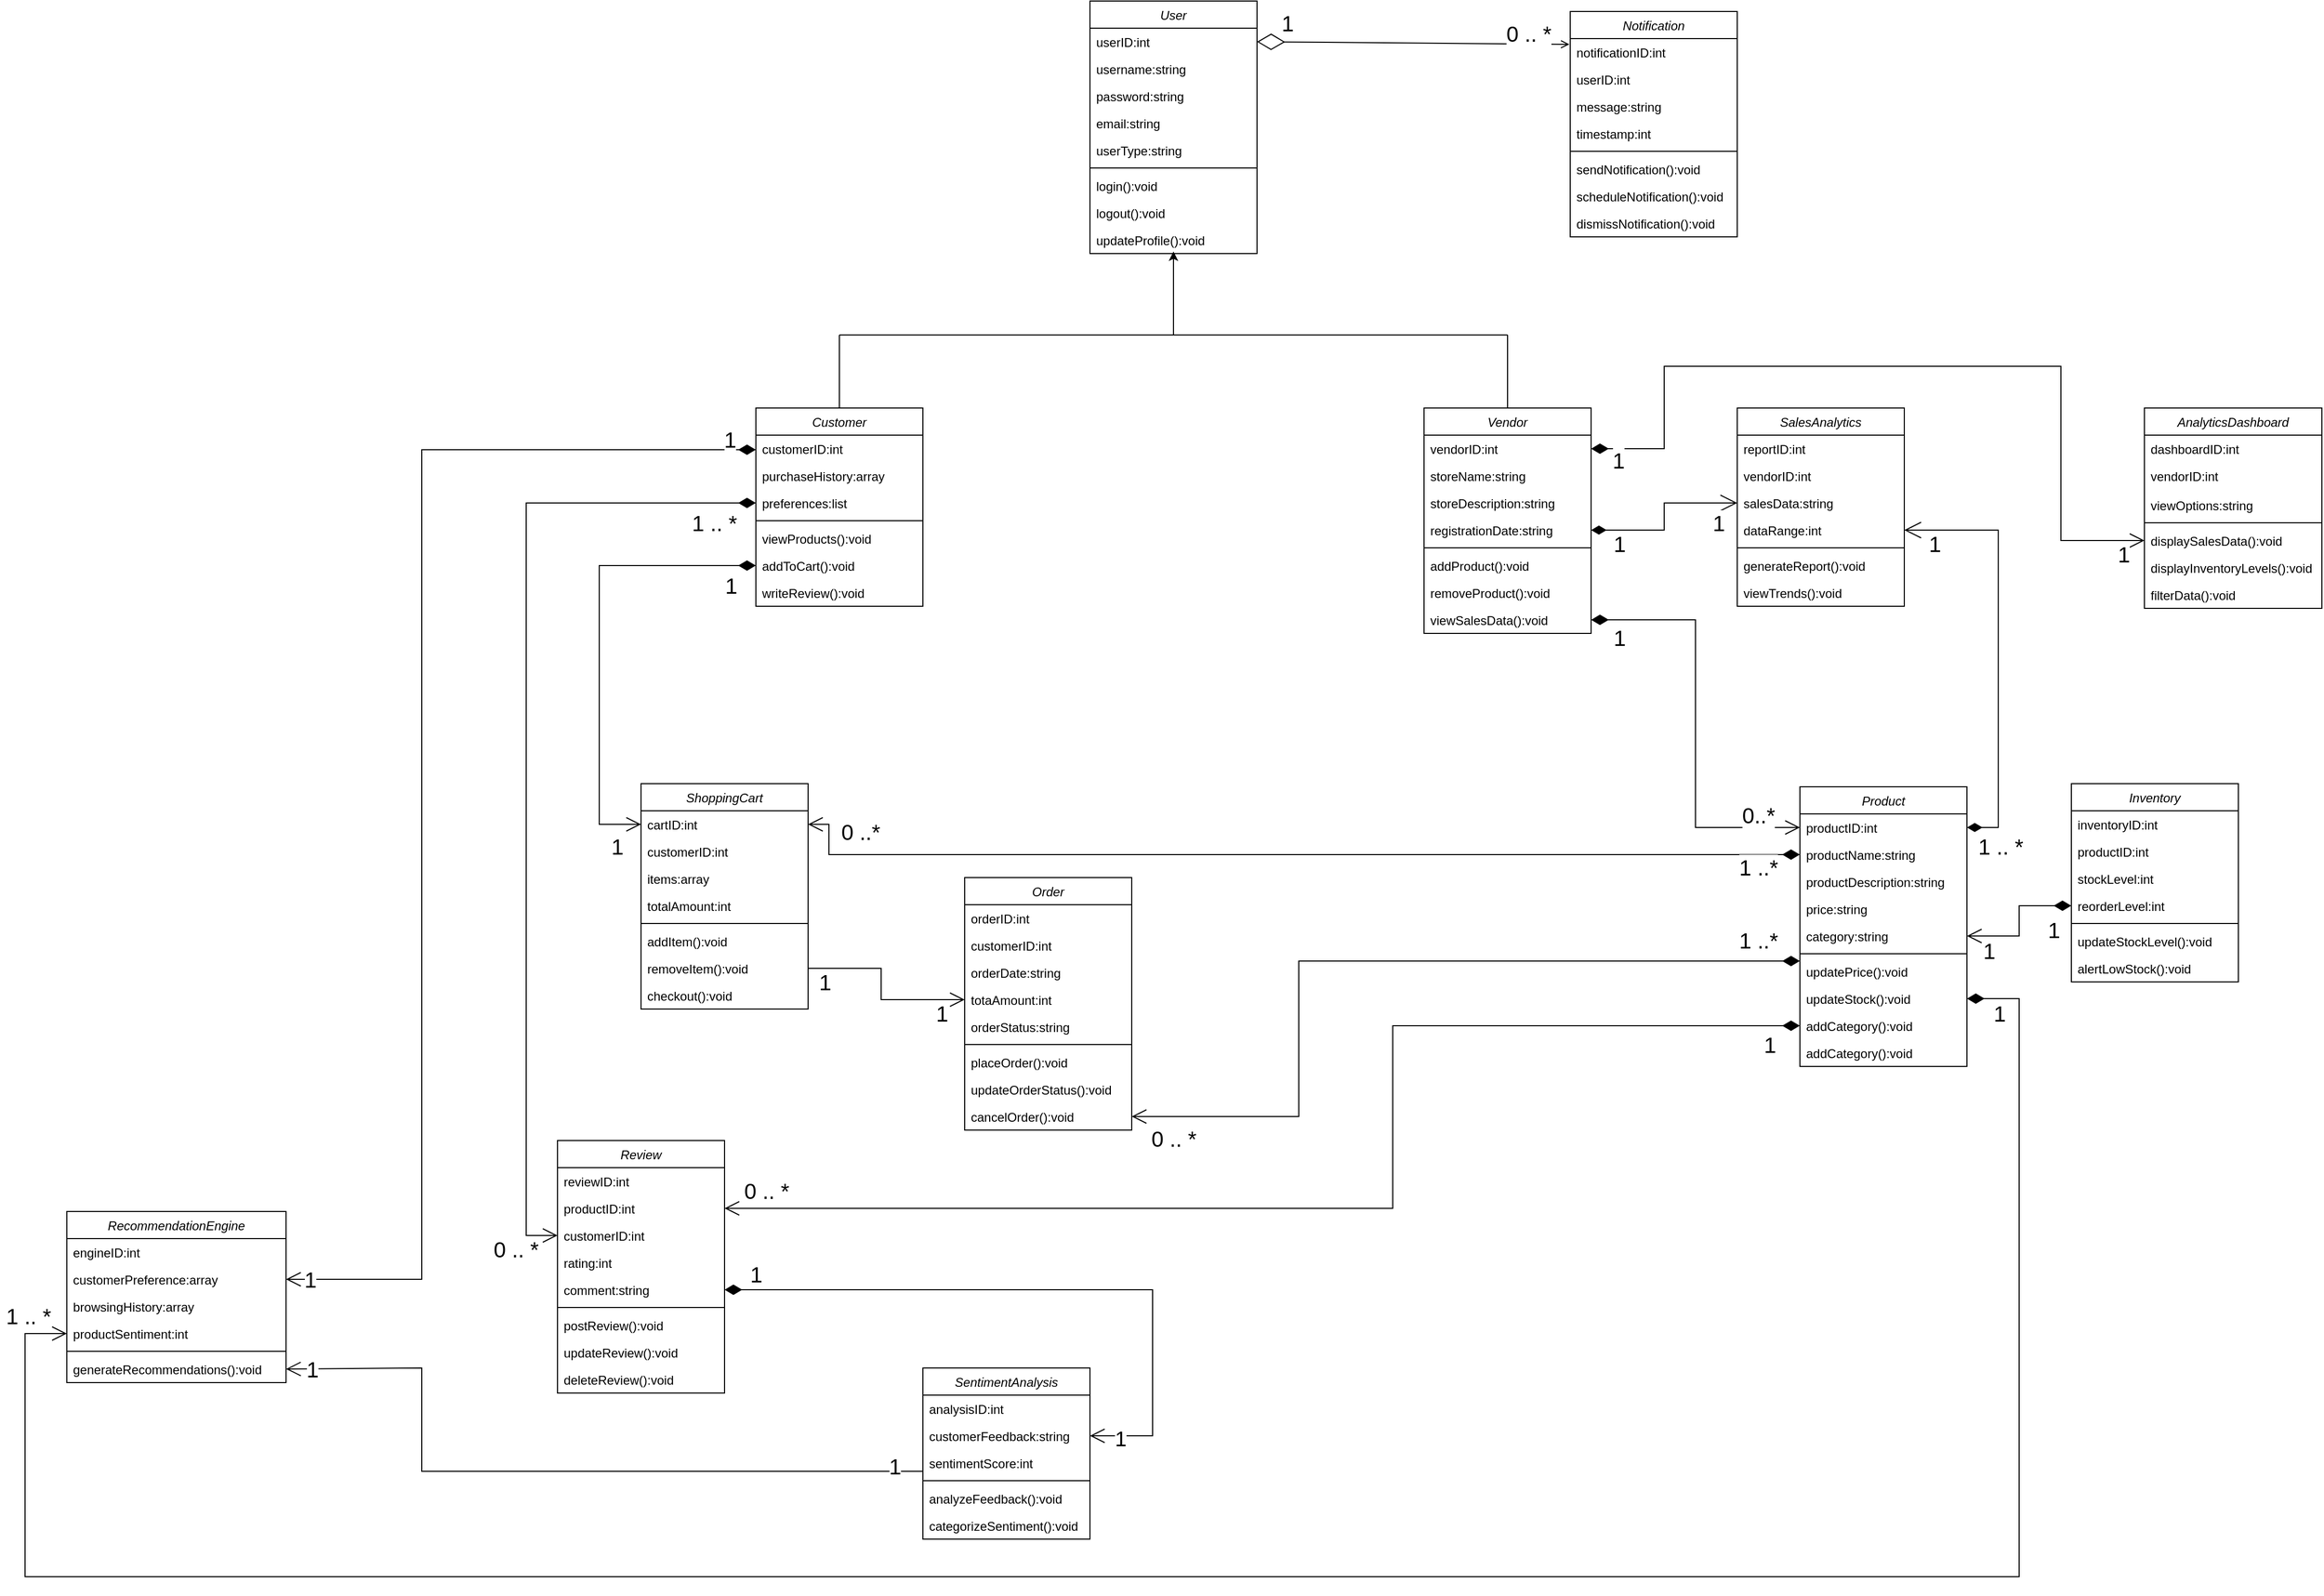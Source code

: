 <mxfile version="22.1.11" type="device">
  <diagram id="C5RBs43oDa-KdzZeNtuy" name="Page-1">
    <mxGraphModel dx="1531" dy="1588" grid="1" gridSize="10" guides="1" tooltips="1" connect="1" arrows="1" fold="1" page="1" pageScale="1" pageWidth="827" pageHeight="1169" math="0" shadow="0">
      <root>
        <mxCell id="WIyWlLk6GJQsqaUBKTNV-0" />
        <mxCell id="WIyWlLk6GJQsqaUBKTNV-1" parent="WIyWlLk6GJQsqaUBKTNV-0" />
        <mxCell id="zkfFHV4jXpPFQw0GAbJ--0" value="User" style="swimlane;fontStyle=2;align=center;verticalAlign=top;childLayout=stackLayout;horizontal=1;startSize=26;horizontalStack=0;resizeParent=1;resizeLast=0;collapsible=1;marginBottom=0;rounded=0;shadow=0;strokeWidth=1;" parent="WIyWlLk6GJQsqaUBKTNV-1" vertex="1">
          <mxGeometry x="300" y="-290" width="160" height="242" as="geometry">
            <mxRectangle x="220" y="120" width="160" height="26" as="alternateBounds" />
          </mxGeometry>
        </mxCell>
        <mxCell id="zkfFHV4jXpPFQw0GAbJ--1" value="userID:int" style="text;align=left;verticalAlign=top;spacingLeft=4;spacingRight=4;overflow=hidden;rotatable=0;points=[[0,0.5],[1,0.5]];portConstraint=eastwest;" parent="zkfFHV4jXpPFQw0GAbJ--0" vertex="1">
          <mxGeometry y="26" width="160" height="26" as="geometry" />
        </mxCell>
        <mxCell id="zkfFHV4jXpPFQw0GAbJ--2" value="username:string" style="text;align=left;verticalAlign=top;spacingLeft=4;spacingRight=4;overflow=hidden;rotatable=0;points=[[0,0.5],[1,0.5]];portConstraint=eastwest;rounded=0;shadow=0;html=0;" parent="zkfFHV4jXpPFQw0GAbJ--0" vertex="1">
          <mxGeometry y="52" width="160" height="26" as="geometry" />
        </mxCell>
        <mxCell id="zkfFHV4jXpPFQw0GAbJ--3" value="password:string" style="text;align=left;verticalAlign=top;spacingLeft=4;spacingRight=4;overflow=hidden;rotatable=0;points=[[0,0.5],[1,0.5]];portConstraint=eastwest;rounded=0;shadow=0;html=0;" parent="zkfFHV4jXpPFQw0GAbJ--0" vertex="1">
          <mxGeometry y="78" width="160" height="26" as="geometry" />
        </mxCell>
        <mxCell id="dXmgzrHa3EVxrAHTEA8O-108" value="email:string" style="text;align=left;verticalAlign=top;spacingLeft=4;spacingRight=4;overflow=hidden;rotatable=0;points=[[0,0.5],[1,0.5]];portConstraint=eastwest;rounded=0;shadow=0;html=0;" vertex="1" parent="zkfFHV4jXpPFQw0GAbJ--0">
          <mxGeometry y="104" width="160" height="26" as="geometry" />
        </mxCell>
        <mxCell id="dXmgzrHa3EVxrAHTEA8O-109" value="userType:string" style="text;align=left;verticalAlign=top;spacingLeft=4;spacingRight=4;overflow=hidden;rotatable=0;points=[[0,0.5],[1,0.5]];portConstraint=eastwest;rounded=0;shadow=0;html=0;" vertex="1" parent="zkfFHV4jXpPFQw0GAbJ--0">
          <mxGeometry y="130" width="160" height="26" as="geometry" />
        </mxCell>
        <mxCell id="zkfFHV4jXpPFQw0GAbJ--4" value="" style="line;html=1;strokeWidth=1;align=left;verticalAlign=middle;spacingTop=-1;spacingLeft=3;spacingRight=3;rotatable=0;labelPosition=right;points=[];portConstraint=eastwest;" parent="zkfFHV4jXpPFQw0GAbJ--0" vertex="1">
          <mxGeometry y="156" width="160" height="8" as="geometry" />
        </mxCell>
        <mxCell id="zkfFHV4jXpPFQw0GAbJ--5" value="login():void" style="text;align=left;verticalAlign=top;spacingLeft=4;spacingRight=4;overflow=hidden;rotatable=0;points=[[0,0.5],[1,0.5]];portConstraint=eastwest;" parent="zkfFHV4jXpPFQw0GAbJ--0" vertex="1">
          <mxGeometry y="164" width="160" height="26" as="geometry" />
        </mxCell>
        <mxCell id="dXmgzrHa3EVxrAHTEA8O-111" value="logout():void" style="text;align=left;verticalAlign=top;spacingLeft=4;spacingRight=4;overflow=hidden;rotatable=0;points=[[0,0.5],[1,0.5]];portConstraint=eastwest;" vertex="1" parent="zkfFHV4jXpPFQw0GAbJ--0">
          <mxGeometry y="190" width="160" height="26" as="geometry" />
        </mxCell>
        <mxCell id="dXmgzrHa3EVxrAHTEA8O-112" value="updateProfile():void" style="text;align=left;verticalAlign=top;spacingLeft=4;spacingRight=4;overflow=hidden;rotatable=0;points=[[0,0.5],[1,0.5]];portConstraint=eastwest;" vertex="1" parent="zkfFHV4jXpPFQw0GAbJ--0">
          <mxGeometry y="216" width="160" height="26" as="geometry" />
        </mxCell>
        <mxCell id="dXmgzrHa3EVxrAHTEA8O-0" value="Vendor" style="swimlane;fontStyle=2;align=center;verticalAlign=top;childLayout=stackLayout;horizontal=1;startSize=26;horizontalStack=0;resizeParent=1;resizeLast=0;collapsible=1;marginBottom=0;rounded=0;shadow=0;strokeWidth=1;" vertex="1" parent="WIyWlLk6GJQsqaUBKTNV-1">
          <mxGeometry x="620" y="100" width="160" height="216" as="geometry">
            <mxRectangle x="220" y="120" width="160" height="26" as="alternateBounds" />
          </mxGeometry>
        </mxCell>
        <mxCell id="dXmgzrHa3EVxrAHTEA8O-1" value="vendorID:int" style="text;align=left;verticalAlign=top;spacingLeft=4;spacingRight=4;overflow=hidden;rotatable=0;points=[[0,0.5],[1,0.5]];portConstraint=eastwest;" vertex="1" parent="dXmgzrHa3EVxrAHTEA8O-0">
          <mxGeometry y="26" width="160" height="26" as="geometry" />
        </mxCell>
        <mxCell id="dXmgzrHa3EVxrAHTEA8O-2" value="storeName:string" style="text;align=left;verticalAlign=top;spacingLeft=4;spacingRight=4;overflow=hidden;rotatable=0;points=[[0,0.5],[1,0.5]];portConstraint=eastwest;rounded=0;shadow=0;html=0;" vertex="1" parent="dXmgzrHa3EVxrAHTEA8O-0">
          <mxGeometry y="52" width="160" height="26" as="geometry" />
        </mxCell>
        <mxCell id="dXmgzrHa3EVxrAHTEA8O-3" value="storeDescription:string" style="text;align=left;verticalAlign=top;spacingLeft=4;spacingRight=4;overflow=hidden;rotatable=0;points=[[0,0.5],[1,0.5]];portConstraint=eastwest;rounded=0;shadow=0;html=0;" vertex="1" parent="dXmgzrHa3EVxrAHTEA8O-0">
          <mxGeometry y="78" width="160" height="26" as="geometry" />
        </mxCell>
        <mxCell id="dXmgzrHa3EVxrAHTEA8O-5" value="registrationDate:string" style="text;align=left;verticalAlign=top;spacingLeft=4;spacingRight=4;overflow=hidden;rotatable=0;points=[[0,0.5],[1,0.5]];portConstraint=eastwest;" vertex="1" parent="dXmgzrHa3EVxrAHTEA8O-0">
          <mxGeometry y="104" width="160" height="26" as="geometry" />
        </mxCell>
        <mxCell id="dXmgzrHa3EVxrAHTEA8O-4" value="" style="line;html=1;strokeWidth=1;align=left;verticalAlign=middle;spacingTop=-1;spacingLeft=3;spacingRight=3;rotatable=0;labelPosition=right;points=[];portConstraint=eastwest;" vertex="1" parent="dXmgzrHa3EVxrAHTEA8O-0">
          <mxGeometry y="130" width="160" height="8" as="geometry" />
        </mxCell>
        <mxCell id="dXmgzrHa3EVxrAHTEA8O-114" value="addProduct():void" style="text;align=left;verticalAlign=top;spacingLeft=4;spacingRight=4;overflow=hidden;rotatable=0;points=[[0,0.5],[1,0.5]];portConstraint=eastwest;rounded=0;shadow=0;html=0;" vertex="1" parent="dXmgzrHa3EVxrAHTEA8O-0">
          <mxGeometry y="138" width="160" height="26" as="geometry" />
        </mxCell>
        <mxCell id="dXmgzrHa3EVxrAHTEA8O-115" value="removeProduct():void" style="text;align=left;verticalAlign=top;spacingLeft=4;spacingRight=4;overflow=hidden;rotatable=0;points=[[0,0.5],[1,0.5]];portConstraint=eastwest;rounded=0;shadow=0;html=0;" vertex="1" parent="dXmgzrHa3EVxrAHTEA8O-0">
          <mxGeometry y="164" width="160" height="26" as="geometry" />
        </mxCell>
        <mxCell id="dXmgzrHa3EVxrAHTEA8O-116" value="viewSalesData():void" style="text;align=left;verticalAlign=top;spacingLeft=4;spacingRight=4;overflow=hidden;rotatable=0;points=[[0,0.5],[1,0.5]];portConstraint=eastwest;rounded=0;shadow=0;html=0;" vertex="1" parent="dXmgzrHa3EVxrAHTEA8O-0">
          <mxGeometry y="190" width="160" height="26" as="geometry" />
        </mxCell>
        <mxCell id="dXmgzrHa3EVxrAHTEA8O-6" value="Customer" style="swimlane;fontStyle=2;align=center;verticalAlign=top;childLayout=stackLayout;horizontal=1;startSize=26;horizontalStack=0;resizeParent=1;resizeLast=0;collapsible=1;marginBottom=0;rounded=0;shadow=0;strokeWidth=1;" vertex="1" parent="WIyWlLk6GJQsqaUBKTNV-1">
          <mxGeometry x="-20" y="100" width="160" height="190" as="geometry">
            <mxRectangle x="220" y="120" width="160" height="26" as="alternateBounds" />
          </mxGeometry>
        </mxCell>
        <mxCell id="dXmgzrHa3EVxrAHTEA8O-7" value="customerID:int" style="text;align=left;verticalAlign=top;spacingLeft=4;spacingRight=4;overflow=hidden;rotatable=0;points=[[0,0.5],[1,0.5]];portConstraint=eastwest;" vertex="1" parent="dXmgzrHa3EVxrAHTEA8O-6">
          <mxGeometry y="26" width="160" height="26" as="geometry" />
        </mxCell>
        <mxCell id="dXmgzrHa3EVxrAHTEA8O-8" value="purchaseHistory:array" style="text;align=left;verticalAlign=top;spacingLeft=4;spacingRight=4;overflow=hidden;rotatable=0;points=[[0,0.5],[1,0.5]];portConstraint=eastwest;rounded=0;shadow=0;html=0;" vertex="1" parent="dXmgzrHa3EVxrAHTEA8O-6">
          <mxGeometry y="52" width="160" height="26" as="geometry" />
        </mxCell>
        <mxCell id="dXmgzrHa3EVxrAHTEA8O-9" value="preferences:list" style="text;align=left;verticalAlign=top;spacingLeft=4;spacingRight=4;overflow=hidden;rotatable=0;points=[[0,0.5],[1,0.5]];portConstraint=eastwest;rounded=0;shadow=0;html=0;" vertex="1" parent="dXmgzrHa3EVxrAHTEA8O-6">
          <mxGeometry y="78" width="160" height="26" as="geometry" />
        </mxCell>
        <mxCell id="dXmgzrHa3EVxrAHTEA8O-10" value="" style="line;html=1;strokeWidth=1;align=left;verticalAlign=middle;spacingTop=-1;spacingLeft=3;spacingRight=3;rotatable=0;labelPosition=right;points=[];portConstraint=eastwest;" vertex="1" parent="dXmgzrHa3EVxrAHTEA8O-6">
          <mxGeometry y="104" width="160" height="8" as="geometry" />
        </mxCell>
        <mxCell id="dXmgzrHa3EVxrAHTEA8O-11" value="viewProducts():void" style="text;align=left;verticalAlign=top;spacingLeft=4;spacingRight=4;overflow=hidden;rotatable=0;points=[[0,0.5],[1,0.5]];portConstraint=eastwest;" vertex="1" parent="dXmgzrHa3EVxrAHTEA8O-6">
          <mxGeometry y="112" width="160" height="26" as="geometry" />
        </mxCell>
        <mxCell id="dXmgzrHa3EVxrAHTEA8O-117" value="addToCart():void" style="text;align=left;verticalAlign=top;spacingLeft=4;spacingRight=4;overflow=hidden;rotatable=0;points=[[0,0.5],[1,0.5]];portConstraint=eastwest;" vertex="1" parent="dXmgzrHa3EVxrAHTEA8O-6">
          <mxGeometry y="138" width="160" height="26" as="geometry" />
        </mxCell>
        <mxCell id="dXmgzrHa3EVxrAHTEA8O-118" value="writeReview():void" style="text;align=left;verticalAlign=top;spacingLeft=4;spacingRight=4;overflow=hidden;rotatable=0;points=[[0,0.5],[1,0.5]];portConstraint=eastwest;" vertex="1" parent="dXmgzrHa3EVxrAHTEA8O-6">
          <mxGeometry y="164" width="160" height="26" as="geometry" />
        </mxCell>
        <mxCell id="dXmgzrHa3EVxrAHTEA8O-12" value="Product" style="swimlane;fontStyle=2;align=center;verticalAlign=top;childLayout=stackLayout;horizontal=1;startSize=26;horizontalStack=0;resizeParent=1;resizeLast=0;collapsible=1;marginBottom=0;rounded=0;shadow=0;strokeWidth=1;" vertex="1" parent="WIyWlLk6GJQsqaUBKTNV-1">
          <mxGeometry x="980" y="463" width="160" height="268" as="geometry">
            <mxRectangle x="220" y="120" width="160" height="26" as="alternateBounds" />
          </mxGeometry>
        </mxCell>
        <mxCell id="dXmgzrHa3EVxrAHTEA8O-13" value="productID:int" style="text;align=left;verticalAlign=top;spacingLeft=4;spacingRight=4;overflow=hidden;rotatable=0;points=[[0,0.5],[1,0.5]];portConstraint=eastwest;" vertex="1" parent="dXmgzrHa3EVxrAHTEA8O-12">
          <mxGeometry y="26" width="160" height="26" as="geometry" />
        </mxCell>
        <mxCell id="dXmgzrHa3EVxrAHTEA8O-14" value="productName:string" style="text;align=left;verticalAlign=top;spacingLeft=4;spacingRight=4;overflow=hidden;rotatable=0;points=[[0,0.5],[1,0.5]];portConstraint=eastwest;rounded=0;shadow=0;html=0;" vertex="1" parent="dXmgzrHa3EVxrAHTEA8O-12">
          <mxGeometry y="52" width="160" height="26" as="geometry" />
        </mxCell>
        <mxCell id="dXmgzrHa3EVxrAHTEA8O-15" value="productDescription:string" style="text;align=left;verticalAlign=top;spacingLeft=4;spacingRight=4;overflow=hidden;rotatable=0;points=[[0,0.5],[1,0.5]];portConstraint=eastwest;rounded=0;shadow=0;html=0;" vertex="1" parent="dXmgzrHa3EVxrAHTEA8O-12">
          <mxGeometry y="78" width="160" height="26" as="geometry" />
        </mxCell>
        <mxCell id="dXmgzrHa3EVxrAHTEA8O-119" value="price:string" style="text;align=left;verticalAlign=top;spacingLeft=4;spacingRight=4;overflow=hidden;rotatable=0;points=[[0,0.5],[1,0.5]];portConstraint=eastwest;rounded=0;shadow=0;html=0;" vertex="1" parent="dXmgzrHa3EVxrAHTEA8O-12">
          <mxGeometry y="104" width="160" height="26" as="geometry" />
        </mxCell>
        <mxCell id="dXmgzrHa3EVxrAHTEA8O-120" value="category:string" style="text;align=left;verticalAlign=top;spacingLeft=4;spacingRight=4;overflow=hidden;rotatable=0;points=[[0,0.5],[1,0.5]];portConstraint=eastwest;rounded=0;shadow=0;html=0;" vertex="1" parent="dXmgzrHa3EVxrAHTEA8O-12">
          <mxGeometry y="130" width="160" height="26" as="geometry" />
        </mxCell>
        <mxCell id="dXmgzrHa3EVxrAHTEA8O-16" value="" style="line;html=1;strokeWidth=1;align=left;verticalAlign=middle;spacingTop=-1;spacingLeft=3;spacingRight=3;rotatable=0;labelPosition=right;points=[];portConstraint=eastwest;" vertex="1" parent="dXmgzrHa3EVxrAHTEA8O-12">
          <mxGeometry y="156" width="160" height="8" as="geometry" />
        </mxCell>
        <mxCell id="dXmgzrHa3EVxrAHTEA8O-17" value="updatePrice():void" style="text;align=left;verticalAlign=top;spacingLeft=4;spacingRight=4;overflow=hidden;rotatable=0;points=[[0,0.5],[1,0.5]];portConstraint=eastwest;" vertex="1" parent="dXmgzrHa3EVxrAHTEA8O-12">
          <mxGeometry y="164" width="160" height="26" as="geometry" />
        </mxCell>
        <mxCell id="dXmgzrHa3EVxrAHTEA8O-121" value="updateStock():void" style="text;align=left;verticalAlign=top;spacingLeft=4;spacingRight=4;overflow=hidden;rotatable=0;points=[[0,0.5],[1,0.5]];portConstraint=eastwest;" vertex="1" parent="dXmgzrHa3EVxrAHTEA8O-12">
          <mxGeometry y="190" width="160" height="26" as="geometry" />
        </mxCell>
        <mxCell id="dXmgzrHa3EVxrAHTEA8O-216" value="addCategory():void" style="text;align=left;verticalAlign=top;spacingLeft=4;spacingRight=4;overflow=hidden;rotatable=0;points=[[0,0.5],[1,0.5]];portConstraint=eastwest;" vertex="1" parent="dXmgzrHa3EVxrAHTEA8O-12">
          <mxGeometry y="216" width="160" height="26" as="geometry" />
        </mxCell>
        <mxCell id="dXmgzrHa3EVxrAHTEA8O-122" value="addCategory():void" style="text;align=left;verticalAlign=top;spacingLeft=4;spacingRight=4;overflow=hidden;rotatable=0;points=[[0,0.5],[1,0.5]];portConstraint=eastwest;" vertex="1" parent="dXmgzrHa3EVxrAHTEA8O-12">
          <mxGeometry y="242" width="160" height="26" as="geometry" />
        </mxCell>
        <mxCell id="dXmgzrHa3EVxrAHTEA8O-18" value="Inventory" style="swimlane;fontStyle=2;align=center;verticalAlign=top;childLayout=stackLayout;horizontal=1;startSize=26;horizontalStack=0;resizeParent=1;resizeLast=0;collapsible=1;marginBottom=0;rounded=0;shadow=0;strokeWidth=1;" vertex="1" parent="WIyWlLk6GJQsqaUBKTNV-1">
          <mxGeometry x="1240" y="460" width="160" height="190" as="geometry">
            <mxRectangle x="220" y="120" width="160" height="26" as="alternateBounds" />
          </mxGeometry>
        </mxCell>
        <mxCell id="dXmgzrHa3EVxrAHTEA8O-19" value="inventoryID:int" style="text;align=left;verticalAlign=top;spacingLeft=4;spacingRight=4;overflow=hidden;rotatable=0;points=[[0,0.5],[1,0.5]];portConstraint=eastwest;" vertex="1" parent="dXmgzrHa3EVxrAHTEA8O-18">
          <mxGeometry y="26" width="160" height="26" as="geometry" />
        </mxCell>
        <mxCell id="dXmgzrHa3EVxrAHTEA8O-20" value="productID:int" style="text;align=left;verticalAlign=top;spacingLeft=4;spacingRight=4;overflow=hidden;rotatable=0;points=[[0,0.5],[1,0.5]];portConstraint=eastwest;rounded=0;shadow=0;html=0;" vertex="1" parent="dXmgzrHa3EVxrAHTEA8O-18">
          <mxGeometry y="52" width="160" height="26" as="geometry" />
        </mxCell>
        <mxCell id="dXmgzrHa3EVxrAHTEA8O-21" value="stockLevel:int" style="text;align=left;verticalAlign=top;spacingLeft=4;spacingRight=4;overflow=hidden;rotatable=0;points=[[0,0.5],[1,0.5]];portConstraint=eastwest;rounded=0;shadow=0;html=0;" vertex="1" parent="dXmgzrHa3EVxrAHTEA8O-18">
          <mxGeometry y="78" width="160" height="26" as="geometry" />
        </mxCell>
        <mxCell id="dXmgzrHa3EVxrAHTEA8O-123" value="reorderLevel:int" style="text;align=left;verticalAlign=top;spacingLeft=4;spacingRight=4;overflow=hidden;rotatable=0;points=[[0,0.5],[1,0.5]];portConstraint=eastwest;rounded=0;shadow=0;html=0;" vertex="1" parent="dXmgzrHa3EVxrAHTEA8O-18">
          <mxGeometry y="104" width="160" height="26" as="geometry" />
        </mxCell>
        <mxCell id="dXmgzrHa3EVxrAHTEA8O-22" value="" style="line;html=1;strokeWidth=1;align=left;verticalAlign=middle;spacingTop=-1;spacingLeft=3;spacingRight=3;rotatable=0;labelPosition=right;points=[];portConstraint=eastwest;" vertex="1" parent="dXmgzrHa3EVxrAHTEA8O-18">
          <mxGeometry y="130" width="160" height="8" as="geometry" />
        </mxCell>
        <mxCell id="dXmgzrHa3EVxrAHTEA8O-23" value="updateStockLevel():void" style="text;align=left;verticalAlign=top;spacingLeft=4;spacingRight=4;overflow=hidden;rotatable=0;points=[[0,0.5],[1,0.5]];portConstraint=eastwest;" vertex="1" parent="dXmgzrHa3EVxrAHTEA8O-18">
          <mxGeometry y="138" width="160" height="26" as="geometry" />
        </mxCell>
        <mxCell id="dXmgzrHa3EVxrAHTEA8O-124" value="alertLowStock():void" style="text;align=left;verticalAlign=top;spacingLeft=4;spacingRight=4;overflow=hidden;rotatable=0;points=[[0,0.5],[1,0.5]];portConstraint=eastwest;" vertex="1" parent="dXmgzrHa3EVxrAHTEA8O-18">
          <mxGeometry y="164" width="160" height="26" as="geometry" />
        </mxCell>
        <mxCell id="dXmgzrHa3EVxrAHTEA8O-24" value="SalesAnalytics" style="swimlane;fontStyle=2;align=center;verticalAlign=top;childLayout=stackLayout;horizontal=1;startSize=26;horizontalStack=0;resizeParent=1;resizeLast=0;collapsible=1;marginBottom=0;rounded=0;shadow=0;strokeWidth=1;" vertex="1" parent="WIyWlLk6GJQsqaUBKTNV-1">
          <mxGeometry x="920" y="100" width="160" height="190" as="geometry">
            <mxRectangle x="220" y="120" width="160" height="26" as="alternateBounds" />
          </mxGeometry>
        </mxCell>
        <mxCell id="dXmgzrHa3EVxrAHTEA8O-25" value="reportID:int" style="text;align=left;verticalAlign=top;spacingLeft=4;spacingRight=4;overflow=hidden;rotatable=0;points=[[0,0.5],[1,0.5]];portConstraint=eastwest;" vertex="1" parent="dXmgzrHa3EVxrAHTEA8O-24">
          <mxGeometry y="26" width="160" height="26" as="geometry" />
        </mxCell>
        <mxCell id="dXmgzrHa3EVxrAHTEA8O-26" value="vendorID:int" style="text;align=left;verticalAlign=top;spacingLeft=4;spacingRight=4;overflow=hidden;rotatable=0;points=[[0,0.5],[1,0.5]];portConstraint=eastwest;rounded=0;shadow=0;html=0;" vertex="1" parent="dXmgzrHa3EVxrAHTEA8O-24">
          <mxGeometry y="52" width="160" height="26" as="geometry" />
        </mxCell>
        <mxCell id="dXmgzrHa3EVxrAHTEA8O-27" value="salesData:string" style="text;align=left;verticalAlign=top;spacingLeft=4;spacingRight=4;overflow=hidden;rotatable=0;points=[[0,0.5],[1,0.5]];portConstraint=eastwest;rounded=0;shadow=0;html=0;" vertex="1" parent="dXmgzrHa3EVxrAHTEA8O-24">
          <mxGeometry y="78" width="160" height="26" as="geometry" />
        </mxCell>
        <mxCell id="dXmgzrHa3EVxrAHTEA8O-125" value="dataRange:int" style="text;align=left;verticalAlign=top;spacingLeft=4;spacingRight=4;overflow=hidden;rotatable=0;points=[[0,0.5],[1,0.5]];portConstraint=eastwest;rounded=0;shadow=0;html=0;" vertex="1" parent="dXmgzrHa3EVxrAHTEA8O-24">
          <mxGeometry y="104" width="160" height="26" as="geometry" />
        </mxCell>
        <mxCell id="dXmgzrHa3EVxrAHTEA8O-28" value="" style="line;html=1;strokeWidth=1;align=left;verticalAlign=middle;spacingTop=-1;spacingLeft=3;spacingRight=3;rotatable=0;labelPosition=right;points=[];portConstraint=eastwest;" vertex="1" parent="dXmgzrHa3EVxrAHTEA8O-24">
          <mxGeometry y="130" width="160" height="8" as="geometry" />
        </mxCell>
        <mxCell id="dXmgzrHa3EVxrAHTEA8O-29" value="generateReport():void" style="text;align=left;verticalAlign=top;spacingLeft=4;spacingRight=4;overflow=hidden;rotatable=0;points=[[0,0.5],[1,0.5]];portConstraint=eastwest;" vertex="1" parent="dXmgzrHa3EVxrAHTEA8O-24">
          <mxGeometry y="138" width="160" height="26" as="geometry" />
        </mxCell>
        <mxCell id="dXmgzrHa3EVxrAHTEA8O-126" value="viewTrends():void" style="text;align=left;verticalAlign=top;spacingLeft=4;spacingRight=4;overflow=hidden;rotatable=0;points=[[0,0.5],[1,0.5]];portConstraint=eastwest;" vertex="1" parent="dXmgzrHa3EVxrAHTEA8O-24">
          <mxGeometry y="164" width="160" height="26" as="geometry" />
        </mxCell>
        <mxCell id="dXmgzrHa3EVxrAHTEA8O-30" value="RecommendationEngine" style="swimlane;fontStyle=2;align=center;verticalAlign=top;childLayout=stackLayout;horizontal=1;startSize=26;horizontalStack=0;resizeParent=1;resizeLast=0;collapsible=1;marginBottom=0;rounded=0;shadow=0;strokeWidth=1;" vertex="1" parent="WIyWlLk6GJQsqaUBKTNV-1">
          <mxGeometry x="-680" y="870" width="210" height="164" as="geometry">
            <mxRectangle x="220" y="120" width="160" height="26" as="alternateBounds" />
          </mxGeometry>
        </mxCell>
        <mxCell id="dXmgzrHa3EVxrAHTEA8O-31" value="engineID:int" style="text;align=left;verticalAlign=top;spacingLeft=4;spacingRight=4;overflow=hidden;rotatable=0;points=[[0,0.5],[1,0.5]];portConstraint=eastwest;" vertex="1" parent="dXmgzrHa3EVxrAHTEA8O-30">
          <mxGeometry y="26" width="210" height="26" as="geometry" />
        </mxCell>
        <mxCell id="dXmgzrHa3EVxrAHTEA8O-32" value="customerPreference:array" style="text;align=left;verticalAlign=top;spacingLeft=4;spacingRight=4;overflow=hidden;rotatable=0;points=[[0,0.5],[1,0.5]];portConstraint=eastwest;rounded=0;shadow=0;html=0;" vertex="1" parent="dXmgzrHa3EVxrAHTEA8O-30">
          <mxGeometry y="52" width="210" height="26" as="geometry" />
        </mxCell>
        <mxCell id="dXmgzrHa3EVxrAHTEA8O-33" value="browsingHistory:array" style="text;align=left;verticalAlign=top;spacingLeft=4;spacingRight=4;overflow=hidden;rotatable=0;points=[[0,0.5],[1,0.5]];portConstraint=eastwest;rounded=0;shadow=0;html=0;" vertex="1" parent="dXmgzrHa3EVxrAHTEA8O-30">
          <mxGeometry y="78" width="210" height="26" as="geometry" />
        </mxCell>
        <mxCell id="dXmgzrHa3EVxrAHTEA8O-128" value="productSentiment:int" style="text;align=left;verticalAlign=top;spacingLeft=4;spacingRight=4;overflow=hidden;rotatable=0;points=[[0,0.5],[1,0.5]];portConstraint=eastwest;rounded=0;shadow=0;html=0;" vertex="1" parent="dXmgzrHa3EVxrAHTEA8O-30">
          <mxGeometry y="104" width="210" height="26" as="geometry" />
        </mxCell>
        <mxCell id="dXmgzrHa3EVxrAHTEA8O-34" value="" style="line;html=1;strokeWidth=1;align=left;verticalAlign=middle;spacingTop=-1;spacingLeft=3;spacingRight=3;rotatable=0;labelPosition=right;points=[];portConstraint=eastwest;" vertex="1" parent="dXmgzrHa3EVxrAHTEA8O-30">
          <mxGeometry y="130" width="210" height="8" as="geometry" />
        </mxCell>
        <mxCell id="dXmgzrHa3EVxrAHTEA8O-35" value="generateRecommendations():void" style="text;align=left;verticalAlign=top;spacingLeft=4;spacingRight=4;overflow=hidden;rotatable=0;points=[[0,0.5],[1,0.5]];portConstraint=eastwest;" vertex="1" parent="dXmgzrHa3EVxrAHTEA8O-30">
          <mxGeometry y="138" width="210" height="26" as="geometry" />
        </mxCell>
        <mxCell id="dXmgzrHa3EVxrAHTEA8O-36" value="SentimentAnalysis" style="swimlane;fontStyle=2;align=center;verticalAlign=top;childLayout=stackLayout;horizontal=1;startSize=26;horizontalStack=0;resizeParent=1;resizeLast=0;collapsible=1;marginBottom=0;rounded=0;shadow=0;strokeWidth=1;" vertex="1" parent="WIyWlLk6GJQsqaUBKTNV-1">
          <mxGeometry x="140" y="1020" width="160" height="164" as="geometry">
            <mxRectangle x="220" y="120" width="160" height="26" as="alternateBounds" />
          </mxGeometry>
        </mxCell>
        <mxCell id="dXmgzrHa3EVxrAHTEA8O-37" value="analysisID:int" style="text;align=left;verticalAlign=top;spacingLeft=4;spacingRight=4;overflow=hidden;rotatable=0;points=[[0,0.5],[1,0.5]];portConstraint=eastwest;" vertex="1" parent="dXmgzrHa3EVxrAHTEA8O-36">
          <mxGeometry y="26" width="160" height="26" as="geometry" />
        </mxCell>
        <mxCell id="dXmgzrHa3EVxrAHTEA8O-38" value="customerFeedback:string" style="text;align=left;verticalAlign=top;spacingLeft=4;spacingRight=4;overflow=hidden;rotatable=0;points=[[0,0.5],[1,0.5]];portConstraint=eastwest;rounded=0;shadow=0;html=0;" vertex="1" parent="dXmgzrHa3EVxrAHTEA8O-36">
          <mxGeometry y="52" width="160" height="26" as="geometry" />
        </mxCell>
        <mxCell id="dXmgzrHa3EVxrAHTEA8O-39" value="sentimentScore:int" style="text;align=left;verticalAlign=top;spacingLeft=4;spacingRight=4;overflow=hidden;rotatable=0;points=[[0,0.5],[1,0.5]];portConstraint=eastwest;rounded=0;shadow=0;html=0;" vertex="1" parent="dXmgzrHa3EVxrAHTEA8O-36">
          <mxGeometry y="78" width="160" height="26" as="geometry" />
        </mxCell>
        <mxCell id="dXmgzrHa3EVxrAHTEA8O-40" value="" style="line;html=1;strokeWidth=1;align=left;verticalAlign=middle;spacingTop=-1;spacingLeft=3;spacingRight=3;rotatable=0;labelPosition=right;points=[];portConstraint=eastwest;" vertex="1" parent="dXmgzrHa3EVxrAHTEA8O-36">
          <mxGeometry y="104" width="160" height="8" as="geometry" />
        </mxCell>
        <mxCell id="dXmgzrHa3EVxrAHTEA8O-41" value="analyzeFeedback():void" style="text;align=left;verticalAlign=top;spacingLeft=4;spacingRight=4;overflow=hidden;rotatable=0;points=[[0,0.5],[1,0.5]];portConstraint=eastwest;" vertex="1" parent="dXmgzrHa3EVxrAHTEA8O-36">
          <mxGeometry y="112" width="160" height="26" as="geometry" />
        </mxCell>
        <mxCell id="dXmgzrHa3EVxrAHTEA8O-129" value="categorizeSentiment():void" style="text;align=left;verticalAlign=top;spacingLeft=4;spacingRight=4;overflow=hidden;rotatable=0;points=[[0,0.5],[1,0.5]];portConstraint=eastwest;" vertex="1" parent="dXmgzrHa3EVxrAHTEA8O-36">
          <mxGeometry y="138" width="160" height="26" as="geometry" />
        </mxCell>
        <mxCell id="dXmgzrHa3EVxrAHTEA8O-48" value="ShoppingCart" style="swimlane;fontStyle=2;align=center;verticalAlign=top;childLayout=stackLayout;horizontal=1;startSize=26;horizontalStack=0;resizeParent=1;resizeLast=0;collapsible=1;marginBottom=0;rounded=0;shadow=0;strokeWidth=1;" vertex="1" parent="WIyWlLk6GJQsqaUBKTNV-1">
          <mxGeometry x="-130" y="460" width="160" height="216" as="geometry">
            <mxRectangle x="220" y="120" width="160" height="26" as="alternateBounds" />
          </mxGeometry>
        </mxCell>
        <mxCell id="dXmgzrHa3EVxrAHTEA8O-49" value="cartID:int" style="text;align=left;verticalAlign=top;spacingLeft=4;spacingRight=4;overflow=hidden;rotatable=0;points=[[0,0.5],[1,0.5]];portConstraint=eastwest;" vertex="1" parent="dXmgzrHa3EVxrAHTEA8O-48">
          <mxGeometry y="26" width="160" height="26" as="geometry" />
        </mxCell>
        <mxCell id="dXmgzrHa3EVxrAHTEA8O-50" value="customerID:int" style="text;align=left;verticalAlign=top;spacingLeft=4;spacingRight=4;overflow=hidden;rotatable=0;points=[[0,0.5],[1,0.5]];portConstraint=eastwest;rounded=0;shadow=0;html=0;" vertex="1" parent="dXmgzrHa3EVxrAHTEA8O-48">
          <mxGeometry y="52" width="160" height="26" as="geometry" />
        </mxCell>
        <mxCell id="dXmgzrHa3EVxrAHTEA8O-51" value="items:array" style="text;align=left;verticalAlign=top;spacingLeft=4;spacingRight=4;overflow=hidden;rotatable=0;points=[[0,0.5],[1,0.5]];portConstraint=eastwest;rounded=0;shadow=0;html=0;" vertex="1" parent="dXmgzrHa3EVxrAHTEA8O-48">
          <mxGeometry y="78" width="160" height="26" as="geometry" />
        </mxCell>
        <mxCell id="dXmgzrHa3EVxrAHTEA8O-131" value="totalAmount:int" style="text;align=left;verticalAlign=top;spacingLeft=4;spacingRight=4;overflow=hidden;rotatable=0;points=[[0,0.5],[1,0.5]];portConstraint=eastwest;rounded=0;shadow=0;html=0;" vertex="1" parent="dXmgzrHa3EVxrAHTEA8O-48">
          <mxGeometry y="104" width="160" height="26" as="geometry" />
        </mxCell>
        <mxCell id="dXmgzrHa3EVxrAHTEA8O-52" value="" style="line;html=1;strokeWidth=1;align=left;verticalAlign=middle;spacingTop=-1;spacingLeft=3;spacingRight=3;rotatable=0;labelPosition=right;points=[];portConstraint=eastwest;" vertex="1" parent="dXmgzrHa3EVxrAHTEA8O-48">
          <mxGeometry y="130" width="160" height="8" as="geometry" />
        </mxCell>
        <mxCell id="dXmgzrHa3EVxrAHTEA8O-53" value="addItem():void" style="text;align=left;verticalAlign=top;spacingLeft=4;spacingRight=4;overflow=hidden;rotatable=0;points=[[0,0.5],[1,0.5]];portConstraint=eastwest;" vertex="1" parent="dXmgzrHa3EVxrAHTEA8O-48">
          <mxGeometry y="138" width="160" height="26" as="geometry" />
        </mxCell>
        <mxCell id="dXmgzrHa3EVxrAHTEA8O-132" value="removeItem():void" style="text;align=left;verticalAlign=top;spacingLeft=4;spacingRight=4;overflow=hidden;rotatable=0;points=[[0,0.5],[1,0.5]];portConstraint=eastwest;" vertex="1" parent="dXmgzrHa3EVxrAHTEA8O-48">
          <mxGeometry y="164" width="160" height="26" as="geometry" />
        </mxCell>
        <mxCell id="dXmgzrHa3EVxrAHTEA8O-133" value="checkout():void" style="text;align=left;verticalAlign=top;spacingLeft=4;spacingRight=4;overflow=hidden;rotatable=0;points=[[0,0.5],[1,0.5]];portConstraint=eastwest;" vertex="1" parent="dXmgzrHa3EVxrAHTEA8O-48">
          <mxGeometry y="190" width="160" height="26" as="geometry" />
        </mxCell>
        <mxCell id="dXmgzrHa3EVxrAHTEA8O-54" value="Order" style="swimlane;fontStyle=2;align=center;verticalAlign=top;childLayout=stackLayout;horizontal=1;startSize=26;horizontalStack=0;resizeParent=1;resizeLast=0;collapsible=1;marginBottom=0;rounded=0;shadow=0;strokeWidth=1;" vertex="1" parent="WIyWlLk6GJQsqaUBKTNV-1">
          <mxGeometry x="180" y="550" width="160" height="242" as="geometry">
            <mxRectangle x="220" y="120" width="160" height="26" as="alternateBounds" />
          </mxGeometry>
        </mxCell>
        <mxCell id="dXmgzrHa3EVxrAHTEA8O-55" value="orderID:int" style="text;align=left;verticalAlign=top;spacingLeft=4;spacingRight=4;overflow=hidden;rotatable=0;points=[[0,0.5],[1,0.5]];portConstraint=eastwest;" vertex="1" parent="dXmgzrHa3EVxrAHTEA8O-54">
          <mxGeometry y="26" width="160" height="26" as="geometry" />
        </mxCell>
        <mxCell id="dXmgzrHa3EVxrAHTEA8O-56" value="customerID:int" style="text;align=left;verticalAlign=top;spacingLeft=4;spacingRight=4;overflow=hidden;rotatable=0;points=[[0,0.5],[1,0.5]];portConstraint=eastwest;rounded=0;shadow=0;html=0;" vertex="1" parent="dXmgzrHa3EVxrAHTEA8O-54">
          <mxGeometry y="52" width="160" height="26" as="geometry" />
        </mxCell>
        <mxCell id="dXmgzrHa3EVxrAHTEA8O-57" value="orderDate:string" style="text;align=left;verticalAlign=top;spacingLeft=4;spacingRight=4;overflow=hidden;rotatable=0;points=[[0,0.5],[1,0.5]];portConstraint=eastwest;rounded=0;shadow=0;html=0;" vertex="1" parent="dXmgzrHa3EVxrAHTEA8O-54">
          <mxGeometry y="78" width="160" height="26" as="geometry" />
        </mxCell>
        <mxCell id="dXmgzrHa3EVxrAHTEA8O-135" value="totaAmount:int" style="text;align=left;verticalAlign=top;spacingLeft=4;spacingRight=4;overflow=hidden;rotatable=0;points=[[0,0.5],[1,0.5]];portConstraint=eastwest;rounded=0;shadow=0;html=0;" vertex="1" parent="dXmgzrHa3EVxrAHTEA8O-54">
          <mxGeometry y="104" width="160" height="26" as="geometry" />
        </mxCell>
        <mxCell id="dXmgzrHa3EVxrAHTEA8O-134" value="orderStatus:string" style="text;align=left;verticalAlign=top;spacingLeft=4;spacingRight=4;overflow=hidden;rotatable=0;points=[[0,0.5],[1,0.5]];portConstraint=eastwest;rounded=0;shadow=0;html=0;" vertex="1" parent="dXmgzrHa3EVxrAHTEA8O-54">
          <mxGeometry y="130" width="160" height="26" as="geometry" />
        </mxCell>
        <mxCell id="dXmgzrHa3EVxrAHTEA8O-58" value="" style="line;html=1;strokeWidth=1;align=left;verticalAlign=middle;spacingTop=-1;spacingLeft=3;spacingRight=3;rotatable=0;labelPosition=right;points=[];portConstraint=eastwest;" vertex="1" parent="dXmgzrHa3EVxrAHTEA8O-54">
          <mxGeometry y="156" width="160" height="8" as="geometry" />
        </mxCell>
        <mxCell id="dXmgzrHa3EVxrAHTEA8O-59" value="placeOrder():void" style="text;align=left;verticalAlign=top;spacingLeft=4;spacingRight=4;overflow=hidden;rotatable=0;points=[[0,0.5],[1,0.5]];portConstraint=eastwest;" vertex="1" parent="dXmgzrHa3EVxrAHTEA8O-54">
          <mxGeometry y="164" width="160" height="26" as="geometry" />
        </mxCell>
        <mxCell id="dXmgzrHa3EVxrAHTEA8O-136" value="updateOrderStatus():void" style="text;align=left;verticalAlign=top;spacingLeft=4;spacingRight=4;overflow=hidden;rotatable=0;points=[[0,0.5],[1,0.5]];portConstraint=eastwest;" vertex="1" parent="dXmgzrHa3EVxrAHTEA8O-54">
          <mxGeometry y="190" width="160" height="26" as="geometry" />
        </mxCell>
        <mxCell id="dXmgzrHa3EVxrAHTEA8O-137" value="cancelOrder():void" style="text;align=left;verticalAlign=top;spacingLeft=4;spacingRight=4;overflow=hidden;rotatable=0;points=[[0,0.5],[1,0.5]];portConstraint=eastwest;" vertex="1" parent="dXmgzrHa3EVxrAHTEA8O-54">
          <mxGeometry y="216" width="160" height="26" as="geometry" />
        </mxCell>
        <mxCell id="dXmgzrHa3EVxrAHTEA8O-66" value="Review" style="swimlane;fontStyle=2;align=center;verticalAlign=top;childLayout=stackLayout;horizontal=1;startSize=26;horizontalStack=0;resizeParent=1;resizeLast=0;collapsible=1;marginBottom=0;rounded=0;shadow=0;strokeWidth=1;" vertex="1" parent="WIyWlLk6GJQsqaUBKTNV-1">
          <mxGeometry x="-210" y="802" width="160" height="242" as="geometry">
            <mxRectangle x="220" y="120" width="160" height="26" as="alternateBounds" />
          </mxGeometry>
        </mxCell>
        <mxCell id="dXmgzrHa3EVxrAHTEA8O-67" value="reviewID:int" style="text;align=left;verticalAlign=top;spacingLeft=4;spacingRight=4;overflow=hidden;rotatable=0;points=[[0,0.5],[1,0.5]];portConstraint=eastwest;" vertex="1" parent="dXmgzrHa3EVxrAHTEA8O-66">
          <mxGeometry y="26" width="160" height="26" as="geometry" />
        </mxCell>
        <mxCell id="dXmgzrHa3EVxrAHTEA8O-68" value="productID:int" style="text;align=left;verticalAlign=top;spacingLeft=4;spacingRight=4;overflow=hidden;rotatable=0;points=[[0,0.5],[1,0.5]];portConstraint=eastwest;rounded=0;shadow=0;html=0;" vertex="1" parent="dXmgzrHa3EVxrAHTEA8O-66">
          <mxGeometry y="52" width="160" height="26" as="geometry" />
        </mxCell>
        <mxCell id="dXmgzrHa3EVxrAHTEA8O-69" value="customerID:int" style="text;align=left;verticalAlign=top;spacingLeft=4;spacingRight=4;overflow=hidden;rotatable=0;points=[[0,0.5],[1,0.5]];portConstraint=eastwest;rounded=0;shadow=0;html=0;" vertex="1" parent="dXmgzrHa3EVxrAHTEA8O-66">
          <mxGeometry y="78" width="160" height="26" as="geometry" />
        </mxCell>
        <mxCell id="dXmgzrHa3EVxrAHTEA8O-138" value="rating:int" style="text;align=left;verticalAlign=top;spacingLeft=4;spacingRight=4;overflow=hidden;rotatable=0;points=[[0,0.5],[1,0.5]];portConstraint=eastwest;rounded=0;shadow=0;html=0;" vertex="1" parent="dXmgzrHa3EVxrAHTEA8O-66">
          <mxGeometry y="104" width="160" height="26" as="geometry" />
        </mxCell>
        <mxCell id="dXmgzrHa3EVxrAHTEA8O-139" value="comment:string" style="text;align=left;verticalAlign=top;spacingLeft=4;spacingRight=4;overflow=hidden;rotatable=0;points=[[0,0.5],[1,0.5]];portConstraint=eastwest;rounded=0;shadow=0;html=0;" vertex="1" parent="dXmgzrHa3EVxrAHTEA8O-66">
          <mxGeometry y="130" width="160" height="26" as="geometry" />
        </mxCell>
        <mxCell id="dXmgzrHa3EVxrAHTEA8O-70" value="" style="line;html=1;strokeWidth=1;align=left;verticalAlign=middle;spacingTop=-1;spacingLeft=3;spacingRight=3;rotatable=0;labelPosition=right;points=[];portConstraint=eastwest;" vertex="1" parent="dXmgzrHa3EVxrAHTEA8O-66">
          <mxGeometry y="156" width="160" height="8" as="geometry" />
        </mxCell>
        <mxCell id="dXmgzrHa3EVxrAHTEA8O-71" value="postReview():void" style="text;align=left;verticalAlign=top;spacingLeft=4;spacingRight=4;overflow=hidden;rotatable=0;points=[[0,0.5],[1,0.5]];portConstraint=eastwest;" vertex="1" parent="dXmgzrHa3EVxrAHTEA8O-66">
          <mxGeometry y="164" width="160" height="26" as="geometry" />
        </mxCell>
        <mxCell id="dXmgzrHa3EVxrAHTEA8O-140" value="updateReview():void" style="text;align=left;verticalAlign=top;spacingLeft=4;spacingRight=4;overflow=hidden;rotatable=0;points=[[0,0.5],[1,0.5]];portConstraint=eastwest;" vertex="1" parent="dXmgzrHa3EVxrAHTEA8O-66">
          <mxGeometry y="190" width="160" height="26" as="geometry" />
        </mxCell>
        <mxCell id="dXmgzrHa3EVxrAHTEA8O-141" value="deleteReview():void" style="text;align=left;verticalAlign=top;spacingLeft=4;spacingRight=4;overflow=hidden;rotatable=0;points=[[0,0.5],[1,0.5]];portConstraint=eastwest;" vertex="1" parent="dXmgzrHa3EVxrAHTEA8O-66">
          <mxGeometry y="216" width="160" height="26" as="geometry" />
        </mxCell>
        <mxCell id="dXmgzrHa3EVxrAHTEA8O-72" value="AnalyticsDashboard" style="swimlane;fontStyle=2;align=center;verticalAlign=top;childLayout=stackLayout;horizontal=1;startSize=26;horizontalStack=0;resizeParent=1;resizeLast=0;collapsible=1;marginBottom=0;rounded=0;shadow=0;strokeWidth=1;" vertex="1" parent="WIyWlLk6GJQsqaUBKTNV-1">
          <mxGeometry x="1310" y="100" width="170" height="192" as="geometry">
            <mxRectangle x="220" y="120" width="160" height="26" as="alternateBounds" />
          </mxGeometry>
        </mxCell>
        <mxCell id="dXmgzrHa3EVxrAHTEA8O-73" value="dashboardID:int" style="text;align=left;verticalAlign=top;spacingLeft=4;spacingRight=4;overflow=hidden;rotatable=0;points=[[0,0.5],[1,0.5]];portConstraint=eastwest;" vertex="1" parent="dXmgzrHa3EVxrAHTEA8O-72">
          <mxGeometry y="26" width="170" height="26" as="geometry" />
        </mxCell>
        <mxCell id="dXmgzrHa3EVxrAHTEA8O-74" value="vendorID:int" style="text;align=left;verticalAlign=top;spacingLeft=4;spacingRight=4;overflow=hidden;rotatable=0;points=[[0,0.5],[1,0.5]];portConstraint=eastwest;rounded=0;shadow=0;html=0;" vertex="1" parent="dXmgzrHa3EVxrAHTEA8O-72">
          <mxGeometry y="52" width="170" height="28" as="geometry" />
        </mxCell>
        <mxCell id="dXmgzrHa3EVxrAHTEA8O-75" value="viewOptions:string" style="text;align=left;verticalAlign=top;spacingLeft=4;spacingRight=4;overflow=hidden;rotatable=0;points=[[0,0.5],[1,0.5]];portConstraint=eastwest;rounded=0;shadow=0;html=0;" vertex="1" parent="dXmgzrHa3EVxrAHTEA8O-72">
          <mxGeometry y="80" width="170" height="26" as="geometry" />
        </mxCell>
        <mxCell id="dXmgzrHa3EVxrAHTEA8O-76" value="" style="line;html=1;strokeWidth=1;align=left;verticalAlign=middle;spacingTop=-1;spacingLeft=3;spacingRight=3;rotatable=0;labelPosition=right;points=[];portConstraint=eastwest;" vertex="1" parent="dXmgzrHa3EVxrAHTEA8O-72">
          <mxGeometry y="106" width="170" height="8" as="geometry" />
        </mxCell>
        <mxCell id="dXmgzrHa3EVxrAHTEA8O-77" value="displaySalesData():void" style="text;align=left;verticalAlign=top;spacingLeft=4;spacingRight=4;overflow=hidden;rotatable=0;points=[[0,0.5],[1,0.5]];portConstraint=eastwest;" vertex="1" parent="dXmgzrHa3EVxrAHTEA8O-72">
          <mxGeometry y="114" width="170" height="26" as="geometry" />
        </mxCell>
        <mxCell id="dXmgzrHa3EVxrAHTEA8O-142" value="displayInventoryLevels():void" style="text;align=left;verticalAlign=top;spacingLeft=4;spacingRight=4;overflow=hidden;rotatable=0;points=[[0,0.5],[1,0.5]];portConstraint=eastwest;" vertex="1" parent="dXmgzrHa3EVxrAHTEA8O-72">
          <mxGeometry y="140" width="170" height="26" as="geometry" />
        </mxCell>
        <mxCell id="dXmgzrHa3EVxrAHTEA8O-143" value="filterData():void" style="text;align=left;verticalAlign=top;spacingLeft=4;spacingRight=4;overflow=hidden;rotatable=0;points=[[0,0.5],[1,0.5]];portConstraint=eastwest;" vertex="1" parent="dXmgzrHa3EVxrAHTEA8O-72">
          <mxGeometry y="166" width="170" height="26" as="geometry" />
        </mxCell>
        <mxCell id="dXmgzrHa3EVxrAHTEA8O-78" value="Notification" style="swimlane;fontStyle=2;align=center;verticalAlign=top;childLayout=stackLayout;horizontal=1;startSize=26;horizontalStack=0;resizeParent=1;resizeLast=0;collapsible=1;marginBottom=0;rounded=0;shadow=0;strokeWidth=1;" vertex="1" parent="WIyWlLk6GJQsqaUBKTNV-1">
          <mxGeometry x="760" y="-280" width="160" height="216" as="geometry">
            <mxRectangle x="220" y="120" width="160" height="26" as="alternateBounds" />
          </mxGeometry>
        </mxCell>
        <mxCell id="dXmgzrHa3EVxrAHTEA8O-79" value="notificationID:int" style="text;align=left;verticalAlign=top;spacingLeft=4;spacingRight=4;overflow=hidden;rotatable=0;points=[[0,0.5],[1,0.5]];portConstraint=eastwest;" vertex="1" parent="dXmgzrHa3EVxrAHTEA8O-78">
          <mxGeometry y="26" width="160" height="26" as="geometry" />
        </mxCell>
        <mxCell id="dXmgzrHa3EVxrAHTEA8O-80" value="userID:int" style="text;align=left;verticalAlign=top;spacingLeft=4;spacingRight=4;overflow=hidden;rotatable=0;points=[[0,0.5],[1,0.5]];portConstraint=eastwest;rounded=0;shadow=0;html=0;" vertex="1" parent="dXmgzrHa3EVxrAHTEA8O-78">
          <mxGeometry y="52" width="160" height="26" as="geometry" />
        </mxCell>
        <mxCell id="dXmgzrHa3EVxrAHTEA8O-81" value="message:string" style="text;align=left;verticalAlign=top;spacingLeft=4;spacingRight=4;overflow=hidden;rotatable=0;points=[[0,0.5],[1,0.5]];portConstraint=eastwest;rounded=0;shadow=0;html=0;" vertex="1" parent="dXmgzrHa3EVxrAHTEA8O-78">
          <mxGeometry y="78" width="160" height="26" as="geometry" />
        </mxCell>
        <mxCell id="dXmgzrHa3EVxrAHTEA8O-83" value="timestamp:int" style="text;align=left;verticalAlign=top;spacingLeft=4;spacingRight=4;overflow=hidden;rotatable=0;points=[[0,0.5],[1,0.5]];portConstraint=eastwest;" vertex="1" parent="dXmgzrHa3EVxrAHTEA8O-78">
          <mxGeometry y="104" width="160" height="26" as="geometry" />
        </mxCell>
        <mxCell id="dXmgzrHa3EVxrAHTEA8O-82" value="" style="line;html=1;strokeWidth=1;align=left;verticalAlign=middle;spacingTop=-1;spacingLeft=3;spacingRight=3;rotatable=0;labelPosition=right;points=[];portConstraint=eastwest;" vertex="1" parent="dXmgzrHa3EVxrAHTEA8O-78">
          <mxGeometry y="130" width="160" height="8" as="geometry" />
        </mxCell>
        <mxCell id="dXmgzrHa3EVxrAHTEA8O-144" value="sendNotification():void" style="text;align=left;verticalAlign=top;spacingLeft=4;spacingRight=4;overflow=hidden;rotatable=0;points=[[0,0.5],[1,0.5]];portConstraint=eastwest;" vertex="1" parent="dXmgzrHa3EVxrAHTEA8O-78">
          <mxGeometry y="138" width="160" height="26" as="geometry" />
        </mxCell>
        <mxCell id="dXmgzrHa3EVxrAHTEA8O-145" value="scheduleNotification():void" style="text;align=left;verticalAlign=top;spacingLeft=4;spacingRight=4;overflow=hidden;rotatable=0;points=[[0,0.5],[1,0.5]];portConstraint=eastwest;" vertex="1" parent="dXmgzrHa3EVxrAHTEA8O-78">
          <mxGeometry y="164" width="160" height="26" as="geometry" />
        </mxCell>
        <mxCell id="dXmgzrHa3EVxrAHTEA8O-146" value="dismissNotification():void" style="text;align=left;verticalAlign=top;spacingLeft=4;spacingRight=4;overflow=hidden;rotatable=0;points=[[0,0.5],[1,0.5]];portConstraint=eastwest;" vertex="1" parent="dXmgzrHa3EVxrAHTEA8O-78">
          <mxGeometry y="190" width="160" height="26" as="geometry" />
        </mxCell>
        <mxCell id="dXmgzrHa3EVxrAHTEA8O-147" value="" style="endArrow=classic;html=1;rounded=0;" edge="1" parent="WIyWlLk6GJQsqaUBKTNV-1">
          <mxGeometry width="50" height="50" relative="1" as="geometry">
            <mxPoint x="380" y="30" as="sourcePoint" />
            <mxPoint x="380" y="-50" as="targetPoint" />
          </mxGeometry>
        </mxCell>
        <mxCell id="dXmgzrHa3EVxrAHTEA8O-148" value="" style="endArrow=none;html=1;rounded=0;" edge="1" parent="WIyWlLk6GJQsqaUBKTNV-1">
          <mxGeometry width="50" height="50" relative="1" as="geometry">
            <mxPoint x="60" y="30" as="sourcePoint" />
            <mxPoint x="700" y="30" as="targetPoint" />
          </mxGeometry>
        </mxCell>
        <mxCell id="dXmgzrHa3EVxrAHTEA8O-149" value="" style="endArrow=none;html=1;rounded=0;exitX=0.5;exitY=0;exitDx=0;exitDy=0;" edge="1" parent="WIyWlLk6GJQsqaUBKTNV-1" source="dXmgzrHa3EVxrAHTEA8O-6">
          <mxGeometry width="50" height="50" relative="1" as="geometry">
            <mxPoint x="270" y="70" as="sourcePoint" />
            <mxPoint x="60" y="30" as="targetPoint" />
          </mxGeometry>
        </mxCell>
        <mxCell id="dXmgzrHa3EVxrAHTEA8O-150" value="" style="endArrow=none;html=1;rounded=0;exitX=0.5;exitY=0;exitDx=0;exitDy=0;" edge="1" parent="WIyWlLk6GJQsqaUBKTNV-1" source="dXmgzrHa3EVxrAHTEA8O-0">
          <mxGeometry width="50" height="50" relative="1" as="geometry">
            <mxPoint x="710" y="90" as="sourcePoint" />
            <mxPoint x="700" y="30" as="targetPoint" />
          </mxGeometry>
        </mxCell>
        <mxCell id="dXmgzrHa3EVxrAHTEA8O-151" value="" style="endArrow=diamondThin;endFill=0;endSize=24;html=1;rounded=0;exitX=-0.005;exitY=0.21;exitDx=0;exitDy=0;startArrow=open;startFill=0;targetPerimeterSpacing=0;strokeWidth=1;entryX=1;entryY=0.5;entryDx=0;entryDy=0;exitPerimeter=0;" edge="1" parent="WIyWlLk6GJQsqaUBKTNV-1" source="dXmgzrHa3EVxrAHTEA8O-79" target="zkfFHV4jXpPFQw0GAbJ--1">
          <mxGeometry width="160" relative="1" as="geometry">
            <mxPoint x="520" y="-280" as="sourcePoint" />
            <mxPoint x="540" y="-200" as="targetPoint" />
          </mxGeometry>
        </mxCell>
        <mxCell id="dXmgzrHa3EVxrAHTEA8O-152" value="1" style="edgeLabel;html=1;align=center;verticalAlign=middle;resizable=0;points=[];fontSize=21;" vertex="1" connectable="0" parent="dXmgzrHa3EVxrAHTEA8O-151">
          <mxGeometry x="0.754" y="-3" relative="1" as="geometry">
            <mxPoint x="-8" y="-16" as="offset" />
          </mxGeometry>
        </mxCell>
        <mxCell id="dXmgzrHa3EVxrAHTEA8O-153" value="0 .. *" style="edgeLabel;html=1;align=center;verticalAlign=middle;resizable=0;points=[];fontSize=21;" vertex="1" connectable="0" parent="dXmgzrHa3EVxrAHTEA8O-151">
          <mxGeometry x="-0.909" y="-2" relative="1" as="geometry">
            <mxPoint x="-26" y="-9" as="offset" />
          </mxGeometry>
        </mxCell>
        <mxCell id="dXmgzrHa3EVxrAHTEA8O-161" value="" style="endArrow=open;html=1;endSize=12;startArrow=diamondThin;startSize=14;startFill=1;edgeStyle=orthogonalEdgeStyle;align=left;verticalAlign=bottom;rounded=0;exitX=0;exitY=0.5;exitDx=0;exitDy=0;entryX=0;entryY=0.5;entryDx=0;entryDy=0;" edge="1" parent="WIyWlLk6GJQsqaUBKTNV-1" source="dXmgzrHa3EVxrAHTEA8O-117" target="dXmgzrHa3EVxrAHTEA8O-49">
          <mxGeometry x="-1" y="3" relative="1" as="geometry">
            <mxPoint x="140" y="390" as="sourcePoint" />
            <mxPoint x="300" y="390" as="targetPoint" />
            <Array as="points">
              <mxPoint x="-170" y="251" />
              <mxPoint x="-170" y="499" />
            </Array>
          </mxGeometry>
        </mxCell>
        <mxCell id="dXmgzrHa3EVxrAHTEA8O-202" value="1" style="edgeLabel;html=1;align=center;verticalAlign=middle;resizable=0;points=[];fontSize=21;" vertex="1" connectable="0" parent="dXmgzrHa3EVxrAHTEA8O-161">
          <mxGeometry x="-0.888" y="1" relative="1" as="geometry">
            <mxPoint y="18" as="offset" />
          </mxGeometry>
        </mxCell>
        <mxCell id="dXmgzrHa3EVxrAHTEA8O-203" value="1" style="edgeLabel;html=1;align=center;verticalAlign=middle;resizable=0;points=[];fontSize=21;" vertex="1" connectable="0" parent="dXmgzrHa3EVxrAHTEA8O-161">
          <mxGeometry x="0.894" y="1" relative="1" as="geometry">
            <mxPoint y="22" as="offset" />
          </mxGeometry>
        </mxCell>
        <mxCell id="dXmgzrHa3EVxrAHTEA8O-162" value="" style="endArrow=open;html=1;endSize=12;startArrow=diamondThin;startSize=14;startFill=1;edgeStyle=orthogonalEdgeStyle;align=left;verticalAlign=bottom;rounded=0;entryX=1;entryY=0.5;entryDx=0;entryDy=0;" edge="1" parent="WIyWlLk6GJQsqaUBKTNV-1" target="dXmgzrHa3EVxrAHTEA8O-137">
          <mxGeometry x="-1" y="3" relative="1" as="geometry">
            <mxPoint x="980" y="630" as="sourcePoint" />
            <mxPoint x="414" y="750" as="targetPoint" />
            <Array as="points">
              <mxPoint x="980" y="630" />
              <mxPoint x="500" y="630" />
              <mxPoint x="500" y="779" />
            </Array>
          </mxGeometry>
        </mxCell>
        <mxCell id="dXmgzrHa3EVxrAHTEA8O-198" value="1 ..*" style="edgeLabel;html=1;align=center;verticalAlign=middle;resizable=0;points=[];fontSize=21;" vertex="1" connectable="0" parent="dXmgzrHa3EVxrAHTEA8O-162">
          <mxGeometry x="-0.906" y="-3" relative="1" as="geometry">
            <mxPoint x="-3" y="-17" as="offset" />
          </mxGeometry>
        </mxCell>
        <mxCell id="dXmgzrHa3EVxrAHTEA8O-199" value="0 .. *" style="edgeLabel;html=1;align=center;verticalAlign=middle;resizable=0;points=[];fontSize=21;" vertex="1" connectable="0" parent="dXmgzrHa3EVxrAHTEA8O-162">
          <mxGeometry x="0.942" y="3" relative="1" as="geometry">
            <mxPoint x="17" y="18" as="offset" />
          </mxGeometry>
        </mxCell>
        <mxCell id="dXmgzrHa3EVxrAHTEA8O-163" value="" style="endArrow=open;html=1;endSize=12;startArrow=diamondThin;startSize=14;startFill=1;edgeStyle=orthogonalEdgeStyle;align=left;verticalAlign=bottom;rounded=0;entryX=1;entryY=0.5;entryDx=0;entryDy=0;exitX=0;exitY=0.5;exitDx=0;exitDy=0;" edge="1" parent="WIyWlLk6GJQsqaUBKTNV-1" source="dXmgzrHa3EVxrAHTEA8O-14" target="dXmgzrHa3EVxrAHTEA8O-49">
          <mxGeometry x="-1" y="3" relative="1" as="geometry">
            <mxPoint x="400" y="500" as="sourcePoint" />
            <mxPoint x="560" y="500" as="targetPoint" />
            <Array as="points">
              <mxPoint x="50" y="528" />
              <mxPoint x="50" y="499" />
            </Array>
          </mxGeometry>
        </mxCell>
        <mxCell id="dXmgzrHa3EVxrAHTEA8O-196" value="1 ..*" style="edgeLabel;html=1;align=center;verticalAlign=middle;resizable=0;points=[];fontSize=21;" vertex="1" connectable="0" parent="dXmgzrHa3EVxrAHTEA8O-163">
          <mxGeometry x="-0.932" y="3" relative="1" as="geometry">
            <mxPoint x="-7" y="9" as="offset" />
          </mxGeometry>
        </mxCell>
        <mxCell id="dXmgzrHa3EVxrAHTEA8O-197" value="0 ..*" style="edgeLabel;html=1;align=center;verticalAlign=middle;resizable=0;points=[];fontSize=21;" vertex="1" connectable="0" parent="dXmgzrHa3EVxrAHTEA8O-163">
          <mxGeometry x="0.947" y="-3" relative="1" as="geometry">
            <mxPoint x="27" y="1" as="offset" />
          </mxGeometry>
        </mxCell>
        <mxCell id="dXmgzrHa3EVxrAHTEA8O-165" value="" style="endArrow=open;endFill=1;endSize=12;html=1;rounded=0;exitX=1;exitY=0.5;exitDx=0;exitDy=0;entryX=0;entryY=0.5;entryDx=0;entryDy=0;" edge="1" parent="WIyWlLk6GJQsqaUBKTNV-1" source="dXmgzrHa3EVxrAHTEA8O-132" target="dXmgzrHa3EVxrAHTEA8O-135">
          <mxGeometry width="160" relative="1" as="geometry">
            <mxPoint x="-40" y="760" as="sourcePoint" />
            <mxPoint x="120" y="760" as="targetPoint" />
            <Array as="points">
              <mxPoint x="100" y="637" />
              <mxPoint x="100" y="667" />
            </Array>
          </mxGeometry>
        </mxCell>
        <mxCell id="dXmgzrHa3EVxrAHTEA8O-200" value="1" style="edgeLabel;html=1;align=center;verticalAlign=middle;resizable=0;points=[];fontSize=21;" vertex="1" connectable="0" parent="dXmgzrHa3EVxrAHTEA8O-165">
          <mxGeometry x="-0.828" relative="1" as="geometry">
            <mxPoint y="13" as="offset" />
          </mxGeometry>
        </mxCell>
        <mxCell id="dXmgzrHa3EVxrAHTEA8O-201" value="1" style="edgeLabel;html=1;align=center;verticalAlign=middle;resizable=0;points=[];fontSize=21;" vertex="1" connectable="0" parent="dXmgzrHa3EVxrAHTEA8O-165">
          <mxGeometry x="0.756" y="-1" relative="1" as="geometry">
            <mxPoint y="12" as="offset" />
          </mxGeometry>
        </mxCell>
        <mxCell id="dXmgzrHa3EVxrAHTEA8O-166" value="" style="endArrow=open;html=1;endSize=12;startArrow=diamondThin;startSize=14;startFill=1;edgeStyle=orthogonalEdgeStyle;align=left;verticalAlign=bottom;rounded=0;exitX=0;exitY=0.5;exitDx=0;exitDy=0;entryX=1;entryY=0.5;entryDx=0;entryDy=0;" edge="1" parent="WIyWlLk6GJQsqaUBKTNV-1" source="dXmgzrHa3EVxrAHTEA8O-123" target="dXmgzrHa3EVxrAHTEA8O-120">
          <mxGeometry x="-1" y="3" relative="1" as="geometry">
            <mxPoint x="1200" y="790" as="sourcePoint" />
            <mxPoint x="1360" y="790" as="targetPoint" />
          </mxGeometry>
        </mxCell>
        <mxCell id="dXmgzrHa3EVxrAHTEA8O-194" value="1" style="edgeLabel;html=1;align=center;verticalAlign=middle;resizable=0;points=[];fontSize=21;" vertex="1" connectable="0" parent="dXmgzrHa3EVxrAHTEA8O-166">
          <mxGeometry x="0.682" relative="1" as="geometry">
            <mxPoint y="14" as="offset" />
          </mxGeometry>
        </mxCell>
        <mxCell id="dXmgzrHa3EVxrAHTEA8O-195" value="1" style="edgeLabel;html=1;align=center;verticalAlign=middle;resizable=0;points=[];fontSize=21;" vertex="1" connectable="0" parent="dXmgzrHa3EVxrAHTEA8O-166">
          <mxGeometry x="-0.736" y="1" relative="1" as="geometry">
            <mxPoint y="22" as="offset" />
          </mxGeometry>
        </mxCell>
        <mxCell id="dXmgzrHa3EVxrAHTEA8O-168" value="" style="endArrow=open;html=1;endSize=12;startArrow=diamondThin;startSize=14;startFill=1;edgeStyle=orthogonalEdgeStyle;align=left;verticalAlign=bottom;rounded=0;exitX=1;exitY=0.5;exitDx=0;exitDy=0;entryX=0;entryY=0.5;entryDx=0;entryDy=0;" edge="1" parent="WIyWlLk6GJQsqaUBKTNV-1" source="dXmgzrHa3EVxrAHTEA8O-116" target="dXmgzrHa3EVxrAHTEA8O-13">
          <mxGeometry x="-1" y="3" relative="1" as="geometry">
            <mxPoint x="780" y="380" as="sourcePoint" />
            <mxPoint x="940" y="380" as="targetPoint" />
          </mxGeometry>
        </mxCell>
        <mxCell id="dXmgzrHa3EVxrAHTEA8O-192" value="1" style="edgeLabel;html=1;align=center;verticalAlign=middle;resizable=0;points=[];fontSize=21;" vertex="1" connectable="0" parent="dXmgzrHa3EVxrAHTEA8O-168">
          <mxGeometry x="-0.866" y="-3" relative="1" as="geometry">
            <mxPoint y="14" as="offset" />
          </mxGeometry>
        </mxCell>
        <mxCell id="dXmgzrHa3EVxrAHTEA8O-193" value="0..*" style="edgeLabel;html=1;align=center;verticalAlign=middle;resizable=0;points=[];fontSize=21;" vertex="1" connectable="0" parent="dXmgzrHa3EVxrAHTEA8O-168">
          <mxGeometry x="0.902" y="1" relative="1" as="geometry">
            <mxPoint x="-21" y="-11" as="offset" />
          </mxGeometry>
        </mxCell>
        <mxCell id="dXmgzrHa3EVxrAHTEA8O-169" value="" style="endArrow=diamondThin;html=1;endSize=12;startArrow=open;startSize=14;startFill=0;edgeStyle=orthogonalEdgeStyle;align=left;verticalAlign=bottom;rounded=0;exitX=0;exitY=0.5;exitDx=0;exitDy=0;entryX=1;entryY=0.5;entryDx=0;entryDy=0;endFill=1;" edge="1" parent="WIyWlLk6GJQsqaUBKTNV-1" source="dXmgzrHa3EVxrAHTEA8O-27" target="dXmgzrHa3EVxrAHTEA8O-5">
          <mxGeometry x="-1" y="3" relative="1" as="geometry">
            <mxPoint x="1110" y="350" as="sourcePoint" />
            <mxPoint x="1270" y="350" as="targetPoint" />
          </mxGeometry>
        </mxCell>
        <mxCell id="dXmgzrHa3EVxrAHTEA8O-188" value="1" style="edgeLabel;html=1;align=center;verticalAlign=middle;resizable=0;points=[];fontSize=21;" vertex="1" connectable="0" parent="dXmgzrHa3EVxrAHTEA8O-169">
          <mxGeometry x="0.678" relative="1" as="geometry">
            <mxPoint y="13" as="offset" />
          </mxGeometry>
        </mxCell>
        <mxCell id="dXmgzrHa3EVxrAHTEA8O-189" value="1" style="edgeLabel;html=1;align=center;verticalAlign=middle;resizable=0;points=[];fontSize=21;" vertex="1" connectable="0" parent="dXmgzrHa3EVxrAHTEA8O-169">
          <mxGeometry x="-0.765" relative="1" as="geometry">
            <mxPoint x="1" y="19" as="offset" />
          </mxGeometry>
        </mxCell>
        <mxCell id="dXmgzrHa3EVxrAHTEA8O-170" value="" style="endArrow=diamondThin;html=1;endSize=12;startArrow=open;startSize=14;startFill=0;edgeStyle=orthogonalEdgeStyle;align=left;verticalAlign=bottom;rounded=0;exitX=1;exitY=0.5;exitDx=0;exitDy=0;entryX=1;entryY=0.5;entryDx=0;entryDy=0;endFill=1;" edge="1" parent="WIyWlLk6GJQsqaUBKTNV-1" source="dXmgzrHa3EVxrAHTEA8O-125" target="dXmgzrHa3EVxrAHTEA8O-13">
          <mxGeometry x="-1" y="3" relative="1" as="geometry">
            <mxPoint x="1400" y="316" as="sourcePoint" />
            <mxPoint x="1260" y="342" as="targetPoint" />
            <Array as="points">
              <mxPoint x="1170" y="217" />
              <mxPoint x="1170" y="502" />
            </Array>
          </mxGeometry>
        </mxCell>
        <mxCell id="dXmgzrHa3EVxrAHTEA8O-208" value="1" style="edgeLabel;html=1;align=center;verticalAlign=middle;resizable=0;points=[];fontSize=21;" vertex="1" connectable="0" parent="dXmgzrHa3EVxrAHTEA8O-170">
          <mxGeometry x="-0.862" relative="1" as="geometry">
            <mxPoint x="1" y="13" as="offset" />
          </mxGeometry>
        </mxCell>
        <mxCell id="dXmgzrHa3EVxrAHTEA8O-209" value="1 .. *" style="edgeLabel;html=1;align=center;verticalAlign=middle;resizable=0;points=[];fontSize=21;" vertex="1" connectable="0" parent="dXmgzrHa3EVxrAHTEA8O-170">
          <mxGeometry x="0.822" y="2" relative="1" as="geometry">
            <mxPoint y="24" as="offset" />
          </mxGeometry>
        </mxCell>
        <mxCell id="dXmgzrHa3EVxrAHTEA8O-171" value="" style="endArrow=open;html=1;endSize=12;startArrow=diamondThin;startSize=14;startFill=1;edgeStyle=orthogonalEdgeStyle;align=left;verticalAlign=bottom;rounded=0;exitX=1;exitY=0.5;exitDx=0;exitDy=0;entryX=0;entryY=0.5;entryDx=0;entryDy=0;" edge="1" parent="WIyWlLk6GJQsqaUBKTNV-1" source="dXmgzrHa3EVxrAHTEA8O-1" target="dXmgzrHa3EVxrAHTEA8O-77">
          <mxGeometry x="-1" y="3" relative="1" as="geometry">
            <mxPoint x="540" y="390" as="sourcePoint" />
            <mxPoint x="700" y="390" as="targetPoint" />
            <Array as="points">
              <mxPoint x="850" y="139" />
              <mxPoint x="850" y="60" />
              <mxPoint x="1230" y="60" />
              <mxPoint x="1230" y="227" />
            </Array>
          </mxGeometry>
        </mxCell>
        <mxCell id="dXmgzrHa3EVxrAHTEA8O-190" value="1" style="edgeLabel;html=1;align=center;verticalAlign=middle;resizable=0;points=[];fontSize=21;" vertex="1" connectable="0" parent="dXmgzrHa3EVxrAHTEA8O-171">
          <mxGeometry x="-0.934" y="-3" relative="1" as="geometry">
            <mxPoint y="8" as="offset" />
          </mxGeometry>
        </mxCell>
        <mxCell id="dXmgzrHa3EVxrAHTEA8O-191" value="1" style="edgeLabel;html=1;align=center;verticalAlign=middle;resizable=0;points=[];fontSize=21;" vertex="1" connectable="0" parent="dXmgzrHa3EVxrAHTEA8O-171">
          <mxGeometry x="0.947" relative="1" as="geometry">
            <mxPoint y="13" as="offset" />
          </mxGeometry>
        </mxCell>
        <mxCell id="dXmgzrHa3EVxrAHTEA8O-172" value="" style="endArrow=open;html=1;endSize=12;startArrow=diamondThin;startSize=14;startFill=1;edgeStyle=orthogonalEdgeStyle;align=left;verticalAlign=bottom;rounded=0;entryX=1;entryY=0.5;entryDx=0;entryDy=0;" edge="1" parent="WIyWlLk6GJQsqaUBKTNV-1" target="dXmgzrHa3EVxrAHTEA8O-68">
          <mxGeometry x="-1" y="3" relative="1" as="geometry">
            <mxPoint x="980" y="692" as="sourcePoint" />
            <mxPoint x="710" y="860" as="targetPoint" />
            <Array as="points">
              <mxPoint x="590" y="692" />
              <mxPoint x="590" y="867" />
            </Array>
          </mxGeometry>
        </mxCell>
        <mxCell id="dXmgzrHa3EVxrAHTEA8O-204" value="1" style="edgeLabel;html=1;align=center;verticalAlign=middle;resizable=0;points=[];fontSize=21;" vertex="1" connectable="0" parent="dXmgzrHa3EVxrAHTEA8O-172">
          <mxGeometry x="-0.949" y="-1" relative="1" as="geometry">
            <mxPoint x="1" y="19" as="offset" />
          </mxGeometry>
        </mxCell>
        <mxCell id="dXmgzrHa3EVxrAHTEA8O-205" value="0 .. *" style="edgeLabel;html=1;align=center;verticalAlign=middle;resizable=0;points=[];fontSize=21;" vertex="1" connectable="0" parent="dXmgzrHa3EVxrAHTEA8O-172">
          <mxGeometry x="0.954" y="-1" relative="1" as="geometry">
            <mxPoint x="12" y="-16" as="offset" />
          </mxGeometry>
        </mxCell>
        <mxCell id="dXmgzrHa3EVxrAHTEA8O-173" value="" style="endArrow=open;html=1;endSize=12;startArrow=diamondThin;startSize=14;startFill=1;edgeStyle=orthogonalEdgeStyle;align=left;verticalAlign=bottom;rounded=0;entryX=1;entryY=0.5;entryDx=0;entryDy=0;" edge="1" parent="WIyWlLk6GJQsqaUBKTNV-1" target="dXmgzrHa3EVxrAHTEA8O-32">
          <mxGeometry x="-1" y="3" relative="1" as="geometry">
            <mxPoint x="-20" y="140" as="sourcePoint" />
            <mxPoint x="-350" y="790" as="targetPoint" />
            <Array as="points">
              <mxPoint x="-340" y="140" />
              <mxPoint x="-340" y="935" />
            </Array>
          </mxGeometry>
        </mxCell>
        <mxCell id="dXmgzrHa3EVxrAHTEA8O-186" value="1" style="edgeLabel;html=1;align=center;verticalAlign=middle;resizable=0;points=[];fontSize=21;" vertex="1" connectable="0" parent="dXmgzrHa3EVxrAHTEA8O-173">
          <mxGeometry x="-0.959" y="-2" relative="1" as="geometry">
            <mxPoint y="-8" as="offset" />
          </mxGeometry>
        </mxCell>
        <mxCell id="dXmgzrHa3EVxrAHTEA8O-187" value="1" style="edgeLabel;html=1;align=center;verticalAlign=middle;resizable=0;points=[];fontSize=21;" vertex="1" connectable="0" parent="dXmgzrHa3EVxrAHTEA8O-173">
          <mxGeometry x="0.965" relative="1" as="geometry">
            <mxPoint x="1" as="offset" />
          </mxGeometry>
        </mxCell>
        <mxCell id="dXmgzrHa3EVxrAHTEA8O-177" value="" style="endArrow=open;endFill=1;endSize=12;html=1;rounded=0;entryX=1;entryY=0.5;entryDx=0;entryDy=0;" edge="1" parent="WIyWlLk6GJQsqaUBKTNV-1" target="dXmgzrHa3EVxrAHTEA8O-35">
          <mxGeometry width="160" relative="1" as="geometry">
            <mxPoint x="140" y="1119" as="sourcePoint" />
            <mxPoint x="-390" y="1020" as="targetPoint" />
            <Array as="points">
              <mxPoint x="10" y="1119" />
              <mxPoint x="-340" y="1119" />
              <mxPoint x="-340" y="1020" />
            </Array>
          </mxGeometry>
        </mxCell>
        <mxCell id="dXmgzrHa3EVxrAHTEA8O-210" value="1" style="edgeLabel;html=1;align=center;verticalAlign=middle;resizable=0;points=[];fontSize=21;" vertex="1" connectable="0" parent="dXmgzrHa3EVxrAHTEA8O-177">
          <mxGeometry x="0.931" relative="1" as="geometry">
            <mxPoint as="offset" />
          </mxGeometry>
        </mxCell>
        <mxCell id="dXmgzrHa3EVxrAHTEA8O-211" value="1" style="edgeLabel;html=1;align=center;verticalAlign=middle;resizable=0;points=[];fontSize=21;" vertex="1" connectable="0" parent="dXmgzrHa3EVxrAHTEA8O-177">
          <mxGeometry x="-0.919" y="-5" relative="1" as="geometry">
            <mxPoint x="1" as="offset" />
          </mxGeometry>
        </mxCell>
        <mxCell id="dXmgzrHa3EVxrAHTEA8O-181" value="" style="endArrow=open;html=1;endSize=12;startArrow=diamondThin;startSize=14;startFill=1;edgeStyle=orthogonalEdgeStyle;align=left;verticalAlign=bottom;rounded=0;exitX=0;exitY=0.5;exitDx=0;exitDy=0;entryX=0;entryY=0.5;entryDx=0;entryDy=0;" edge="1" parent="WIyWlLk6GJQsqaUBKTNV-1" source="dXmgzrHa3EVxrAHTEA8O-9" target="dXmgzrHa3EVxrAHTEA8O-69">
          <mxGeometry x="-1" y="3" relative="1" as="geometry">
            <mxPoint x="-230" y="550" as="sourcePoint" />
            <mxPoint x="-240" y="891.538" as="targetPoint" />
            <Array as="points">
              <mxPoint x="-240" y="191" />
              <mxPoint x="-240" y="893" />
            </Array>
          </mxGeometry>
        </mxCell>
        <mxCell id="dXmgzrHa3EVxrAHTEA8O-206" value="0 .. *" style="edgeLabel;html=1;align=center;verticalAlign=middle;resizable=0;points=[];fontSize=21;" vertex="1" connectable="0" parent="dXmgzrHa3EVxrAHTEA8O-181">
          <mxGeometry x="0.956" y="1" relative="1" as="geometry">
            <mxPoint x="-19" y="14" as="offset" />
          </mxGeometry>
        </mxCell>
        <mxCell id="dXmgzrHa3EVxrAHTEA8O-207" value="1 .. *" style="edgeLabel;html=1;align=center;verticalAlign=middle;resizable=0;points=[];fontSize=21;" vertex="1" connectable="0" parent="dXmgzrHa3EVxrAHTEA8O-181">
          <mxGeometry x="-0.956" y="-1" relative="1" as="geometry">
            <mxPoint x="-19" y="20" as="offset" />
          </mxGeometry>
        </mxCell>
        <mxCell id="dXmgzrHa3EVxrAHTEA8O-183" value="" style="endArrow=open;html=1;endSize=12;startArrow=diamondThin;startSize=14;startFill=1;edgeStyle=orthogonalEdgeStyle;align=left;verticalAlign=bottom;rounded=0;exitX=1;exitY=0.5;exitDx=0;exitDy=0;entryX=1;entryY=0.5;entryDx=0;entryDy=0;" edge="1" parent="WIyWlLk6GJQsqaUBKTNV-1" source="dXmgzrHa3EVxrAHTEA8O-139" target="dXmgzrHa3EVxrAHTEA8O-38">
          <mxGeometry x="-1" y="3" relative="1" as="geometry">
            <mxPoint x="90" y="970" as="sourcePoint" />
            <mxPoint x="250" y="970" as="targetPoint" />
            <Array as="points">
              <mxPoint x="360" y="945" />
              <mxPoint x="360" y="1085" />
            </Array>
          </mxGeometry>
        </mxCell>
        <mxCell id="dXmgzrHa3EVxrAHTEA8O-214" value="1" style="edgeLabel;html=1;align=center;verticalAlign=middle;resizable=0;points=[];horizontal=1;fontSize=20;" vertex="1" connectable="0" parent="dXmgzrHa3EVxrAHTEA8O-183">
          <mxGeometry x="0.905" y="2" relative="1" as="geometry">
            <mxPoint as="offset" />
          </mxGeometry>
        </mxCell>
        <mxCell id="dXmgzrHa3EVxrAHTEA8O-215" value="1" style="edgeLabel;html=1;align=center;verticalAlign=middle;resizable=0;points=[];fontSize=21;" vertex="1" connectable="0" parent="dXmgzrHa3EVxrAHTEA8O-183">
          <mxGeometry x="-0.902" y="2" relative="1" as="geometry">
            <mxPoint y="-13" as="offset" />
          </mxGeometry>
        </mxCell>
        <mxCell id="dXmgzrHa3EVxrAHTEA8O-184" value="" style="endArrow=open;html=1;endSize=12;startArrow=diamondThin;startSize=14;startFill=1;edgeStyle=orthogonalEdgeStyle;align=left;verticalAlign=bottom;rounded=0;entryX=0;entryY=0.5;entryDx=0;entryDy=0;exitX=1;exitY=0.5;exitDx=0;exitDy=0;" edge="1" parent="WIyWlLk6GJQsqaUBKTNV-1" source="dXmgzrHa3EVxrAHTEA8O-121" target="dXmgzrHa3EVxrAHTEA8O-128">
          <mxGeometry x="-1" y="3" relative="1" as="geometry">
            <mxPoint x="630" y="1220" as="sourcePoint" />
            <mxPoint x="-560" y="1120" as="targetPoint" />
            <Array as="points">
              <mxPoint x="1190" y="666" />
              <mxPoint x="1190" y="1220" />
              <mxPoint x="-720" y="1220" />
              <mxPoint x="-720" y="987" />
            </Array>
          </mxGeometry>
        </mxCell>
        <mxCell id="dXmgzrHa3EVxrAHTEA8O-212" value="1" style="edgeLabel;html=1;align=center;verticalAlign=middle;resizable=0;points=[];fontSize=21;" vertex="1" connectable="0" parent="dXmgzrHa3EVxrAHTEA8O-184">
          <mxGeometry x="-0.971" y="6" relative="1" as="geometry">
            <mxPoint x="-10" y="20" as="offset" />
          </mxGeometry>
        </mxCell>
        <mxCell id="dXmgzrHa3EVxrAHTEA8O-213" value="&amp;nbsp;1 .. *" style="edgeLabel;html=1;align=center;verticalAlign=middle;resizable=0;points=[];fontSize=21;" vertex="1" connectable="0" parent="dXmgzrHa3EVxrAHTEA8O-184">
          <mxGeometry x="0.976" relative="1" as="geometry">
            <mxPoint x="-7" y="-17" as="offset" />
          </mxGeometry>
        </mxCell>
      </root>
    </mxGraphModel>
  </diagram>
</mxfile>
